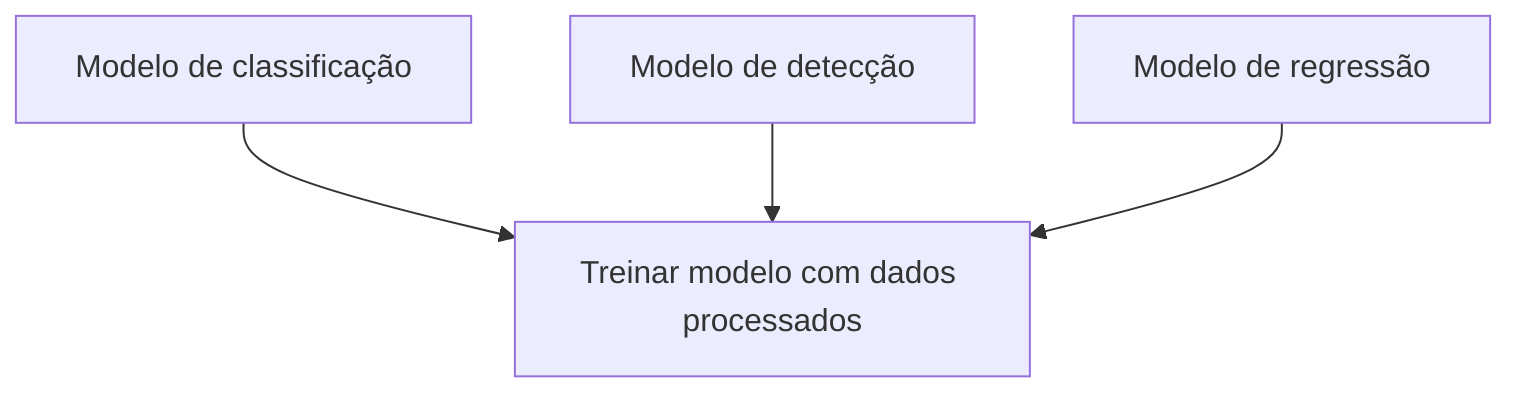 flowchart TD
    BuildClass[Modelo de classificação] --> Train[Treinar modelo com dados processados]
    BuildDetect[Modelo de detecção] --> Train
    BuildReg[Modelo de regressão] --> Train